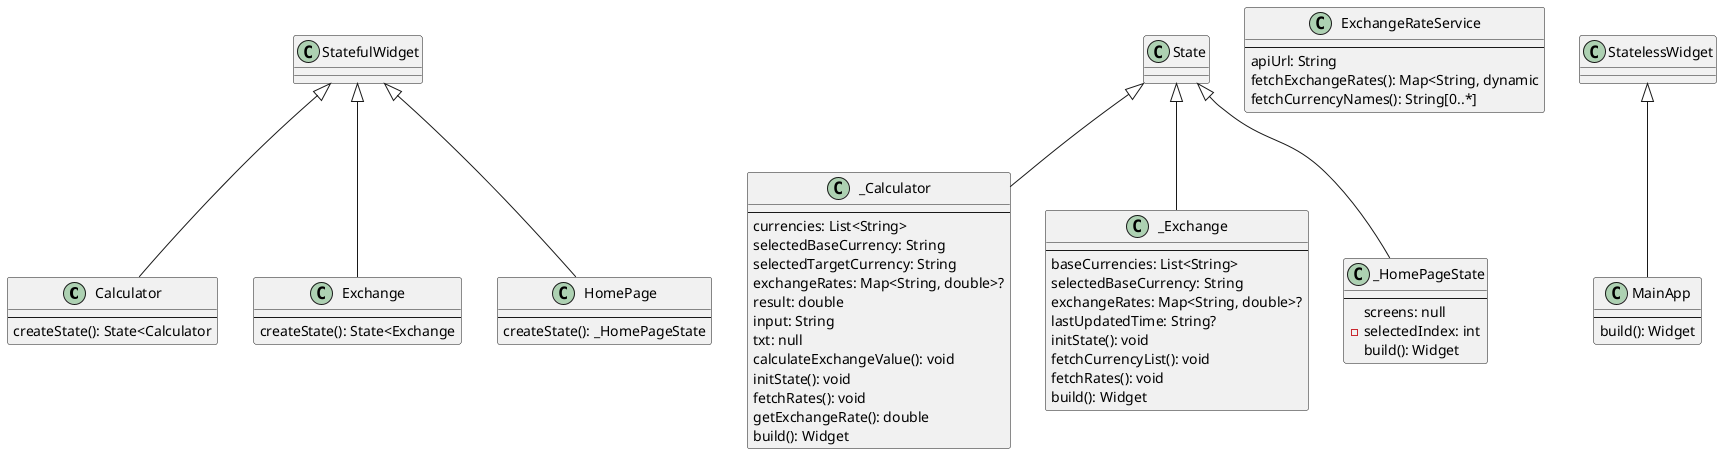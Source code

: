 @startuml
class Calculator {
---
createState(): State<Calculator
}
StatefulWidget <|-- Calculator
class _Calculator {
---
currencies: List<String>
selectedBaseCurrency: String
selectedTargetCurrency: String
exchangeRates: Map<String, double>?
result: double
input: String
txt: null
calculateExchangeValue(): void
initState(): void
fetchRates(): void
getExchangeRate(): double
build(): Widget
}
State <|-- _Calculator
class Exchange {
---
createState(): State<Exchange
}
StatefulWidget <|-- Exchange
class _Exchange {
---
baseCurrencies: List<String>
selectedBaseCurrency: String
exchangeRates: Map<String, double>?
lastUpdatedTime: String?
initState(): void
fetchCurrencyList(): void
fetchRates(): void
build(): Widget
}
State <|-- _Exchange
class ExchangeRateService {
---
apiUrl: String
fetchExchangeRates(): Map<String, dynamic
fetchCurrencyNames(): String[0..*]
}
class MainApp {
---
build(): Widget
}
StatelessWidget <|-- MainApp
class HomePage {
---
createState(): _HomePageState
}
StatefulWidget <|-- HomePage
class _HomePageState {
---
screens: null
-selectedIndex: int
build(): Widget
}
State <|-- _HomePageState
@enduml